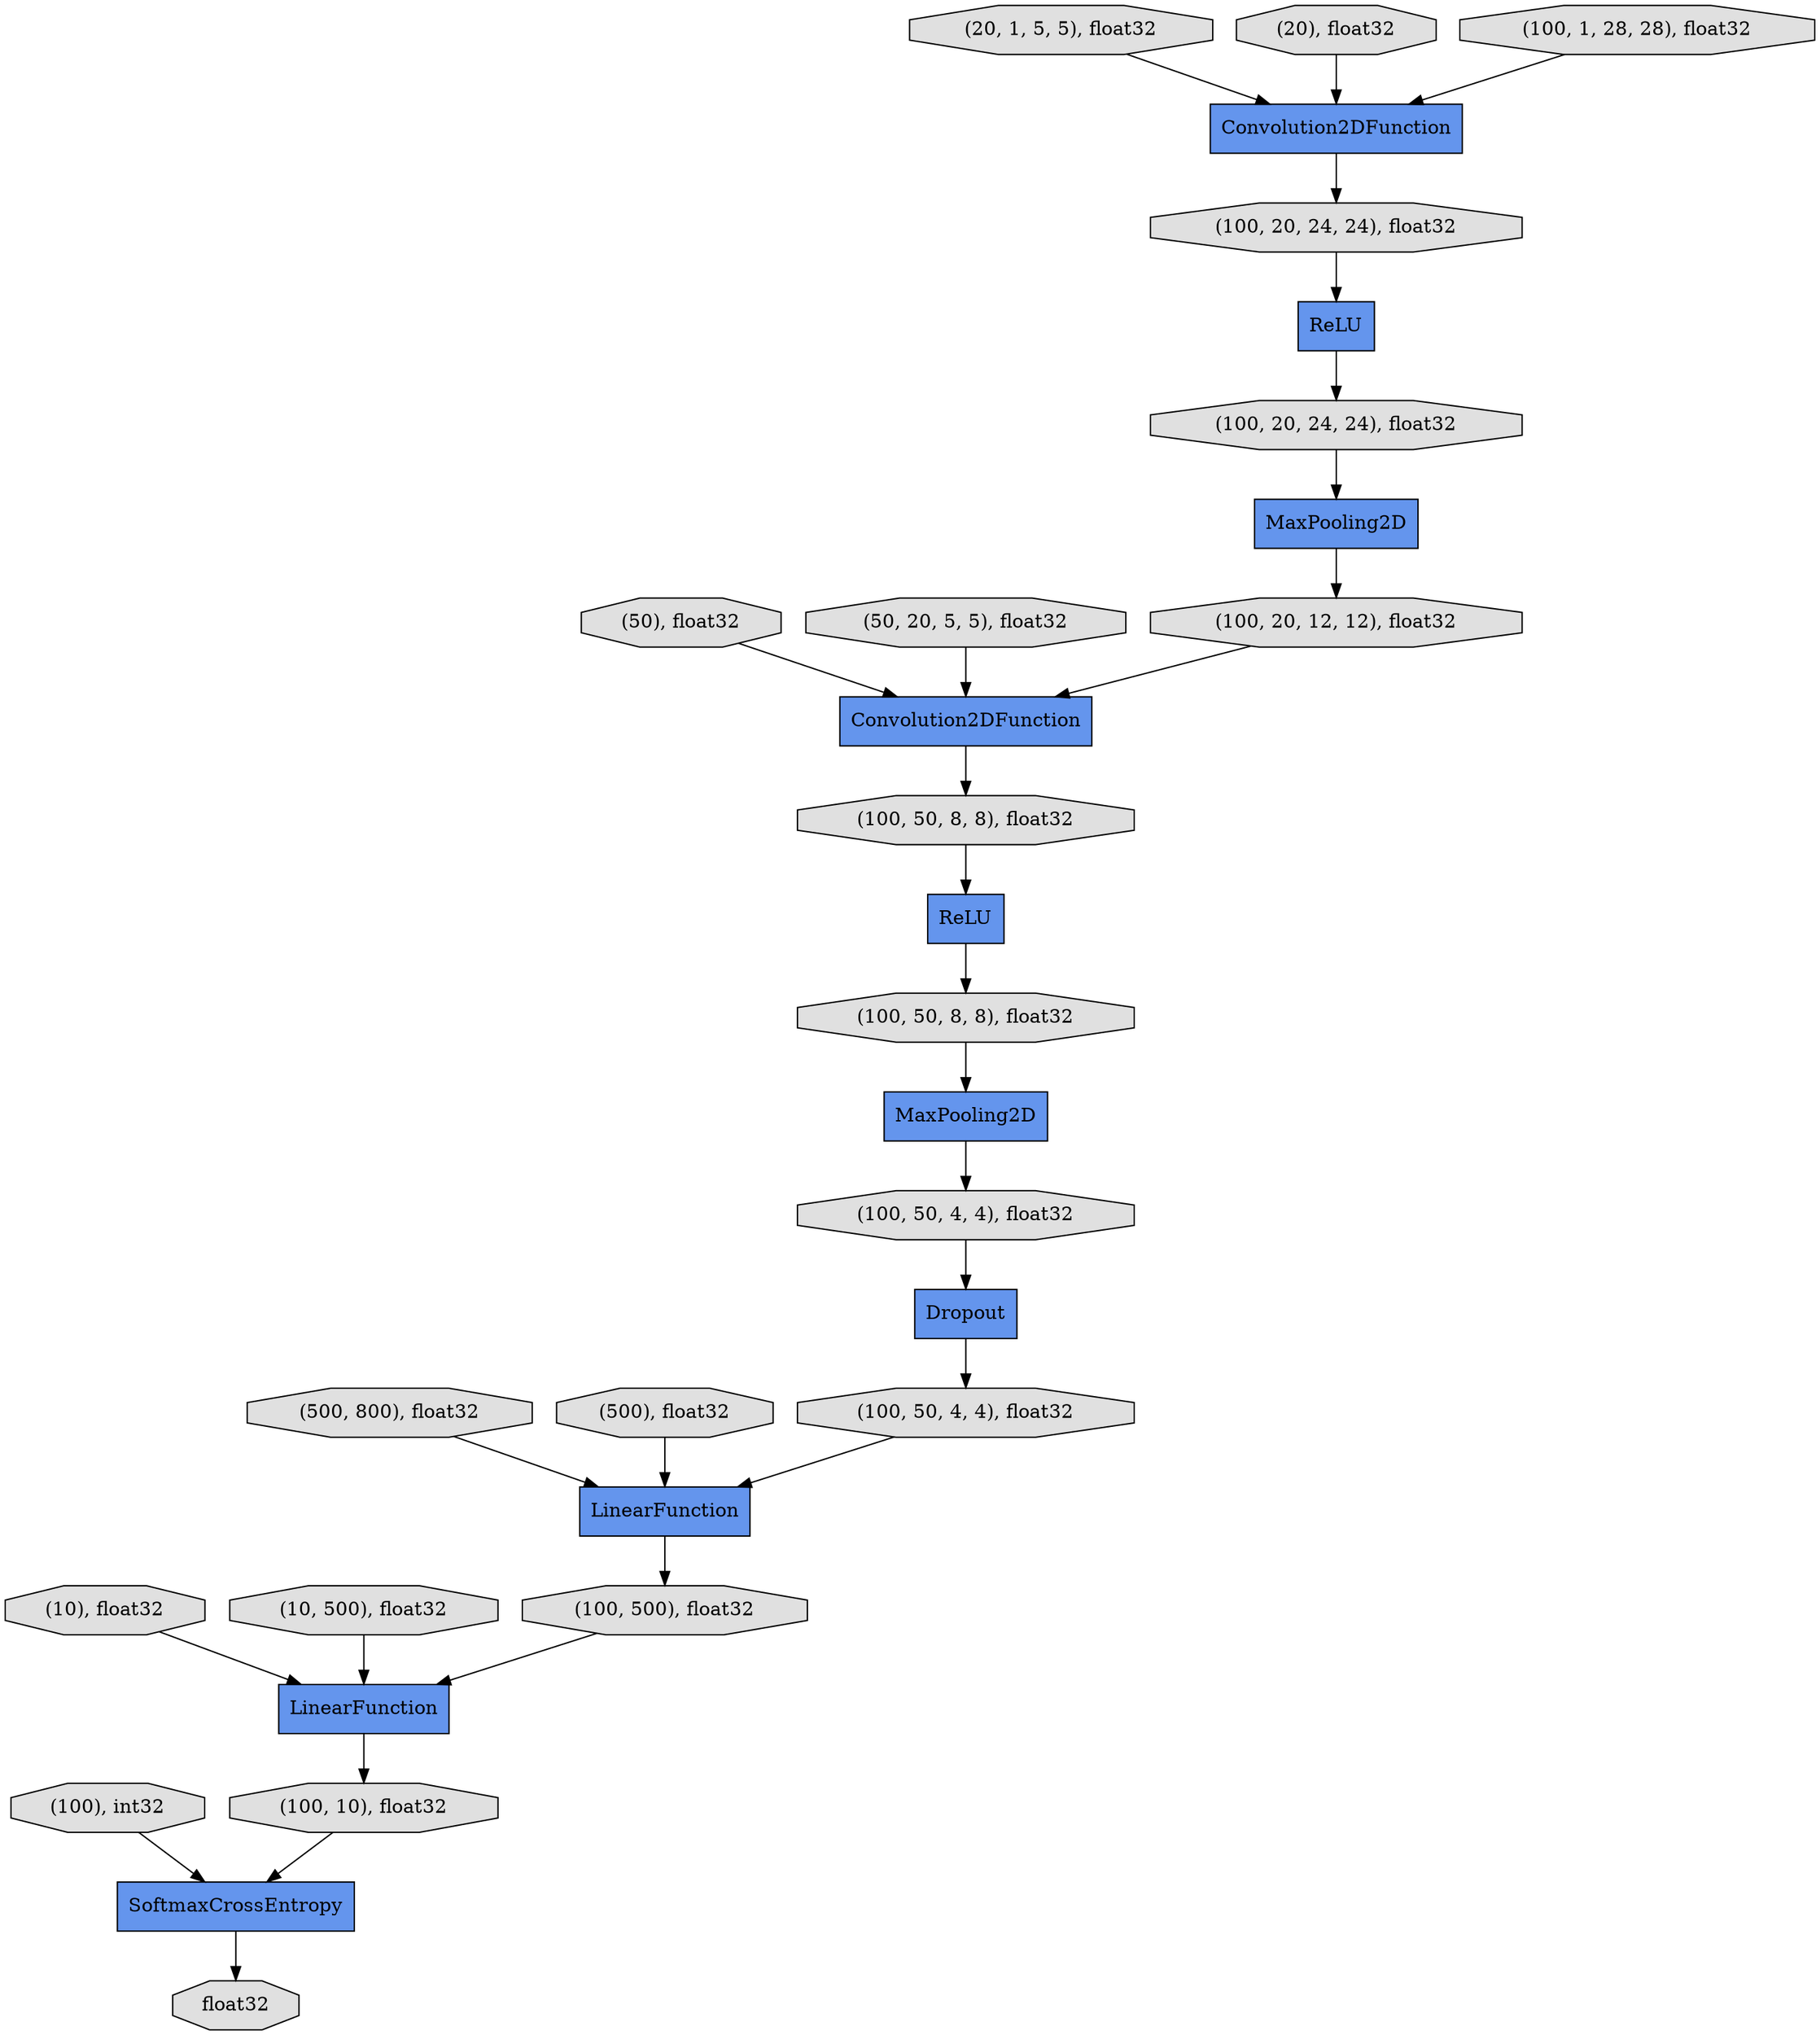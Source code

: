 digraph graphname{rankdir=TB;140392780265488 [shape="octagon",style="filled",fillcolor="#E0E0E0",label="(100, 20, 12, 12), float32"];140392361208848 [shape="octagon",style="filled",fillcolor="#E0E0E0",label="(100, 10), float32"];140392361208016 [shape="octagon",style="filled",fillcolor="#E0E0E0",label="(100, 50, 8, 8), float32"];140392361209552 [shape="octagon",style="filled",fillcolor="#E0E0E0",label="float32"];140392780265744 [shape="record",style="filled",fillcolor="#6495ED",label="Convolution2DFunction"];140392361208144 [shape="octagon",style="filled",fillcolor="#E0E0E0",label="(100, 50, 8, 8), float32"];140392361207184 [shape="record",style="filled",fillcolor="#6495ED",label="Convolution2DFunction"];140392361208208 [shape="record",style="filled",fillcolor="#6495ED",label="MaxPooling2D"];140392367358480 [shape="octagon",style="filled",fillcolor="#E0E0E0",label="(20, 1, 5, 5), float32"];140392367358608 [shape="octagon",style="filled",fillcolor="#E0E0E0",label="(20), float32"];140392361208592 [shape="octagon",style="filled",fillcolor="#E0E0E0",label="(100, 50, 4, 4), float32"];140392361208656 [shape="octagon",style="filled",fillcolor="#E0E0E0",label="(100, 50, 4, 4), float32"];140392361207312 [shape="octagon",style="filled",fillcolor="#E0E0E0",label="(100), int32"];140392361208720 [shape="record",style="filled",fillcolor="#6495ED",label="ReLU"];140392361208784 [shape="record",style="filled",fillcolor="#6495ED",label="Dropout"];140392367307792 [shape="octagon",style="filled",fillcolor="#E0E0E0",label="(10), float32"];140392367308304 [shape="octagon",style="filled",fillcolor="#E0E0E0",label="(50), float32"];140392361208976 [shape="record",style="filled",fillcolor="#6495ED",label="LinearFunction"];140392367307984 [shape="octagon",style="filled",fillcolor="#E0E0E0",label="(10, 500), float32"];140392361209104 [shape="record",style="filled",fillcolor="#6495ED",label="LinearFunction"];140392361209168 [shape="octagon",style="filled",fillcolor="#E0E0E0",label="(100, 500), float32"];140392367307664 [shape="octagon",style="filled",fillcolor="#E0E0E0",label="(500, 800), float32"];140392367308176 [shape="octagon",style="filled",fillcolor="#E0E0E0",label="(500), float32"];140392361207248 [shape="octagon",style="filled",fillcolor="#E0E0E0",label="(100, 1, 28, 28), float32"];140392361209360 [shape="record",style="filled",fillcolor="#6495ED",label="SoftmaxCrossEntropy"];140392361208080 [shape="octagon",style="filled",fillcolor="#E0E0E0",label="(100, 20, 24, 24), float32"];140392367308496 [shape="octagon",style="filled",fillcolor="#E0E0E0",label="(50, 20, 5, 5), float32"];140392361207824 [shape="record",style="filled",fillcolor="#6495ED",label="MaxPooling2D"];140392361207696 [shape="octagon",style="filled",fillcolor="#E0E0E0",label="(100, 20, 24, 24), float32"];140392361207760 [shape="record",style="filled",fillcolor="#6495ED",label="ReLU"];140392361208144 -> 140392361208720;140392361208976 -> 140392361208848;140392361207696 -> 140392361207760;140392361209360 -> 140392361209552;140392780265488 -> 140392780265744;140392361208720 -> 140392361208016;140392361207248 -> 140392361207184;140392361208848 -> 140392361209360;140392367307664 -> 140392361209104;140392361207760 -> 140392361208080;140392780265744 -> 140392361208144;140392361208016 -> 140392361208208;140392361207184 -> 140392361207696;140392361207824 -> 140392780265488;140392367358480 -> 140392361207184;140392361208208 -> 140392361208592;140392367308496 -> 140392780265744;140392361208592 -> 140392361208784;140392361208080 -> 140392361207824;140392361208784 -> 140392361208656;140392367307792 -> 140392361208976;140392361208656 -> 140392361209104;140392367308176 -> 140392361209104;140392361209168 -> 140392361208976;140392367308304 -> 140392780265744;140392367358608 -> 140392361207184;140392361209104 -> 140392361209168;140392367307984 -> 140392361208976;140392361207312 -> 140392361209360;}